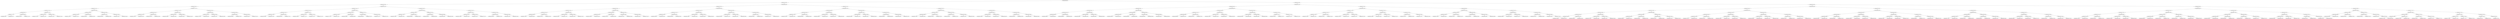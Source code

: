 digraph G{
2107966019 [label="Node{data=[3883, 3883]}"]
2107966019 -> 806136970
806136970 [label="Node{data=[2436, 2436]}"]
806136970 -> 1409829857
1409829857 [label="Node{data=[1902, 1902]}"]
1409829857 -> 552543667
552543667 [label="Node{data=[1587, 1587]}"]
552543667 -> 1963826423
1963826423 [label="Node{data=[1421, 1421]}"]
1963826423 -> 548410912
548410912 [label="Node{data=[1413, 1413]}"]
548410912 -> 913376916
913376916 [label="Node{data=[962, 962]}"]
913376916 -> 1869246292
1869246292 [label="Node{data=[777, 777]}"]
1869246292 -> 1981394026
1981394026 [label="Node{data=[591, 591]}"]
1869246292 -> 1454941599
1454941599 [label="Node{data=[947, 947]}"]
913376916 -> 1757629562
1757629562 [label="Node{data=[1385, 1385]}"]
1757629562 -> 1424989945
1424989945 [label="Node{data=[1264, 1264]}"]
1757629562 -> 1873679090
1873679090 [label="Node{data=[1412, 1412]}"]
548410912 -> 2091505349
2091505349 [label="Node{data=[1417, 1417]}"]
2091505349 -> 243004854
243004854 [label="Node{data=[1415, 1415]}"]
243004854 -> 642493142
642493142 [label="Node{data=[1414, 1414]}"]
243004854 -> 963446127
963446127 [label="Node{data=[1416, 1416]}"]
2091505349 -> 197194617
197194617 [label="Node{data=[1419, 1419]}"]
197194617 -> 1514627570
1514627570 [label="Node{data=[1418, 1418]}"]
197194617 -> 564227446
564227446 [label="Node{data=[1420, 1420]}"]
1963826423 -> 1882604112
1882604112 [label="Node{data=[1535, 1535]}"]
1882604112 -> 2086743060
2086743060 [label="Node{data=[1502, 1502]}"]
2086743060 -> 491297435
491297435 [label="Node{data=[1423, 1423]}"]
491297435 -> 925404825
925404825 [label="Node{data=[1422, 1422]}"]
491297435 -> 1976467182
1976467182 [label="Node{data=[1437, 1437]}"]
2086743060 -> 12254671
12254671 [label="Node{data=[1533, 1533]}"]
12254671 -> 1501504257
1501504257 [label="Node{data=[1506, 1506]}"]
12254671 -> 718287601
718287601 [label="Node{data=[1534, 1534]}"]
1882604112 -> 753864779
753864779 [label="Node{data=[1539, 1539]}"]
753864779 -> 2070729884
2070729884 [label="Node{data=[1537, 1537]}"]
2070729884 -> 1537972187
1537972187 [label="Node{data=[1536, 1536]}"]
2070729884 -> 1892119013
1892119013 [label="Node{data=[1538, 1538]}"]
753864779 -> 612256510
612256510 [label="Node{data=[1541, 1541]}"]
612256510 -> 967553753
967553753 [label="Node{data=[1540, 1540]}"]
612256510 -> 1043984248
1043984248 [label="Node{data=[1580, 1580]}"]
552543667 -> 1975183619
1975183619 [label="Node{data=[1714, 1714]}"]
1975183619 -> 591754480
591754480 [label="Node{data=[1627, 1627]}"]
591754480 -> 1193027387
1193027387 [label="Node{data=[1623, 1623]}"]
1193027387 -> 909070991
909070991 [label="Node{data=[1621, 1621]}"]
909070991 -> 343885752
343885752 [label="Node{data=[1612, 1612]}"]
909070991 -> 471159603
471159603 [label="Node{data=[1622, 1622]}"]
1193027387 -> 974559861
974559861 [label="Node{data=[1625, 1625]}"]
974559861 -> 1986075794
1986075794 [label="Node{data=[1624, 1624]}"]
974559861 -> 416143201
416143201 [label="Node{data=[1626, 1626]}"]
591754480 -> 779584384
779584384 [label="Node{data=[1631, 1631]}"]
779584384 -> 549216521
549216521 [label="Node{data=[1629, 1629]}"]
549216521 -> 1581743104
1581743104 [label="Node{data=[1628, 1628]}"]
549216521 -> 684183158
684183158 [label="Node{data=[1630, 1630]}"]
779584384 -> 985539437
985539437 [label="Node{data=[1633, 1633]}"]
985539437 -> 2034874650
2034874650 [label="Node{data=[1632, 1632]}"]
985539437 -> 470510927
470510927 [label="Node{data=[1634, 1634]}"]
1975183619 -> 178894022
178894022 [label="Node{data=[1894, 1894]}"]
178894022 -> 1103580085
1103580085 [label="Node{data=[1890, 1890]}"]
1103580085 -> 1970449406
1970449406 [label="Node{data=[1736, 1736]}"]
1970449406 -> 852807946
852807946 [label="Node{data=[1728, 1728]}"]
1970449406 -> 1964788754
1964788754 [label="Node{data=[1889, 1889]}"]
1103580085 -> 251476967
251476967 [label="Node{data=[1892, 1892]}"]
251476967 -> 1848659101
1848659101 [label="Node{data=[1891, 1891]}"]
251476967 -> 2054720720
2054720720 [label="Node{data=[1893, 1893]}"]
178894022 -> 1838363473
1838363473 [label="Node{data=[1898, 1898]}"]
1838363473 -> 173416199
173416199 [label="Node{data=[1896, 1896]}"]
173416199 -> 1718550132
1718550132 [label="Node{data=[1895, 1895]}"]
173416199 -> 1481568357
1481568357 [label="Node{data=[1897, 1897]}"]
1838363473 -> 749951366
749951366 [label="Node{data=[1900, 1900]}"]
749951366 -> 371709232
371709232 [label="Node{data=[1899, 1899]}"]
749951366 -> 120263902
120263902 [label="Node{data=[1901, 1901]}"]
1409829857 -> 675877254
675877254 [label="Node{data=[2375, 2375]}"]
675877254 -> 511705696
511705696 [label="Node{data=[2116, 2116]}"]
511705696 -> 908511957
908511957 [label="Node{data=[2108, 2108]}"]
908511957 -> 1769256235
1769256235 [label="Node{data=[2070, 2070]}"]
1769256235 -> 164715682
164715682 [label="Node{data=[1912, 1912]}"]
164715682 -> 400346362
400346362 [label="Node{data=[1903, 1903]}"]
164715682 -> 388811958
388811958 [label="Node{data=[1978, 1978]}"]
1769256235 -> 1530789525
1530789525 [label="Node{data=[2106, 2106]}"]
1530789525 -> 1485479196
1485479196 [label="Node{data=[2092, 2092]}"]
1530789525 -> 692072939
692072939 [label="Node{data=[2107, 2107]}"]
908511957 -> 1484259593
1484259593 [label="Node{data=[2112, 2112]}"]
1484259593 -> 1820693957
1820693957 [label="Node{data=[2110, 2110]}"]
1820693957 -> 1626048308
1626048308 [label="Node{data=[2109, 2109]}"]
1820693957 -> 1208757675
1208757675 [label="Node{data=[2111, 2111]}"]
1484259593 -> 1357127146
1357127146 [label="Node{data=[2114, 2114]}"]
1357127146 -> 277844366
277844366 [label="Node{data=[2113, 2113]}"]
1357127146 -> 744584844
744584844 [label="Node{data=[2115, 2115]}"]
511705696 -> 86603742
86603742 [label="Node{data=[2367, 2367]}"]
86603742 -> 1976705500
1976705500 [label="Node{data=[2120, 2120]}"]
1976705500 -> 423480585
423480585 [label="Node{data=[2118, 2118]}"]
423480585 -> 1045372340
1045372340 [label="Node{data=[2117, 2117]}"]
423480585 -> 1880492580
1880492580 [label="Node{data=[2119, 2119]}"]
1976705500 -> 338561339
338561339 [label="Node{data=[2365, 2365]}"]
338561339 -> 1661786930
1661786930 [label="Node{data=[2364, 2364]}"]
338561339 -> 636012634
636012634 [label="Node{data=[2366, 2366]}"]
86603742 -> 1710203369
1710203369 [label="Node{data=[2371, 2371]}"]
1710203369 -> 32250814
32250814 [label="Node{data=[2369, 2369]}"]
32250814 -> 71075322
71075322 [label="Node{data=[2368, 2368]}"]
32250814 -> 1744123711
1744123711 [label="Node{data=[2370, 2370]}"]
1710203369 -> 2131571393
2131571393 [label="Node{data=[2373, 2373]}"]
2131571393 -> 509470581
509470581 [label="Node{data=[2372, 2372]}"]
2131571393 -> 2125373969
2125373969 [label="Node{data=[2374, 2374]}"]
675877254 -> 808205876
808205876 [label="Node{data=[2419, 2419]}"]
808205876 -> 648124874
648124874 [label="Node{data=[2383, 2383]}"]
648124874 -> 1463202852
1463202852 [label="Node{data=[2379, 2379]}"]
1463202852 -> 1543715577
1543715577 [label="Node{data=[2377, 2377]}"]
1543715577 -> 227504851
227504851 [label="Node{data=[2376, 2376]}"]
1543715577 -> 667604321
667604321 [label="Node{data=[2378, 2378]}"]
1463202852 -> 1161810472
1161810472 [label="Node{data=[2381, 2381]}"]
1161810472 -> 11467908
11467908 [label="Node{data=[2380, 2380]}"]
1161810472 -> 1992363944
1992363944 [label="Node{data=[2382, 2382]}"]
648124874 -> 131186124
131186124 [label="Node{data=[2387, 2387]}"]
131186124 -> 1019511180
1019511180 [label="Node{data=[2385, 2385]}"]
1019511180 -> 1274609740
1274609740 [label="Node{data=[2384, 2384]}"]
1019511180 -> 893119188
893119188 [label="Node{data=[2386, 2386]}"]
131186124 -> 1066278498
1066278498 [label="Node{data=[2389, 2389]}"]
1066278498 -> 668872958
668872958 [label="Node{data=[2388, 2388]}"]
1066278498 -> 606519081
606519081 [label="Node{data=[2390, 2390]}"]
808205876 -> 1310821427
1310821427 [label="Node{data=[2428, 2428]}"]
1310821427 -> 18081435
18081435 [label="Node{data=[2424, 2424]}"]
18081435 -> 1461481351
1461481351 [label="Node{data=[2421, 2421]}"]
1461481351 -> 1179803066
1179803066 [label="Node{data=[2420, 2420]}"]
1461481351 -> 80740695
80740695 [label="Node{data=[2423, 2423]}"]
18081435 -> 451479656
451479656 [label="Node{data=[2426, 2426]}"]
451479656 -> 784149733
784149733 [label="Node{data=[2425, 2425]}"]
451479656 -> 2060847877
2060847877 [label="Node{data=[2427, 2427]}"]
1310821427 -> 2114480049
2114480049 [label="Node{data=[2432, 2432]}"]
2114480049 -> 745572944
745572944 [label="Node{data=[2430, 2430]}"]
745572944 -> 1810710847
1810710847 [label="Node{data=[2429, 2429]}"]
745572944 -> 564785508
564785508 [label="Node{data=[2431, 2431]}"]
2114480049 -> 480325391
480325391 [label="Node{data=[2434, 2434]}"]
480325391 -> 883623105
883623105 [label="Node{data=[2433, 2433]}"]
480325391 -> 902717394
902717394 [label="Node{data=[2435, 2435]}"]
806136970 -> 1535294174
1535294174 [label="Node{data=[3334, 3334]}"]
1535294174 -> 1313746934
1313746934 [label="Node{data=[2497, 2497]}"]
1313746934 -> 581941234
581941234 [label="Node{data=[2452, 2452]}"]
581941234 -> 1700289722
1700289722 [label="Node{data=[2444, 2444]}"]
1700289722 -> 734154373
734154373 [label="Node{data=[2440, 2440]}"]
734154373 -> 340587924
340587924 [label="Node{data=[2438, 2438]}"]
340587924 -> 1266925768
1266925768 [label="Node{data=[2437, 2437]}"]
340587924 -> 1822025870
1822025870 [label="Node{data=[2439, 2439]}"]
734154373 -> 1435907582
1435907582 [label="Node{data=[2442, 2442]}"]
1435907582 -> 637901453
637901453 [label="Node{data=[2441, 2441]}"]
1435907582 -> 1934985989
1934985989 [label="Node{data=[2443, 2443]}"]
1700289722 -> 1345044601
1345044601 [label="Node{data=[2448, 2448]}"]
1345044601 -> 880158279
880158279 [label="Node{data=[2446, 2446]}"]
880158279 -> 1043141558
1043141558 [label="Node{data=[2445, 2445]}"]
880158279 -> 1644149461
1644149461 [label="Node{data=[2447, 2447]}"]
1345044601 -> 1868138139
1868138139 [label="Node{data=[2450, 2450]}"]
1868138139 -> 1780011305
1780011305 [label="Node{data=[2449, 2449]}"]
1868138139 -> 1023332223
1023332223 [label="Node{data=[2451, 2451]}"]
581941234 -> 550236967
550236967 [label="Node{data=[2460, 2460]}"]
550236967 -> 50709755
50709755 [label="Node{data=[2456, 2456]}"]
50709755 -> 792255531
792255531 [label="Node{data=[2454, 2454]}"]
792255531 -> 1702325124
1702325124 [label="Node{data=[2453, 2453]}"]
792255531 -> 442166982
442166982 [label="Node{data=[2455, 2455]}"]
50709755 -> 936756074
936756074 [label="Node{data=[2458, 2458]}"]
936756074 -> 1592105023
1592105023 [label="Node{data=[2457, 2457]}"]
936756074 -> 9495340
9495340 [label="Node{data=[2459, 2459]}"]
550236967 -> 1307640102
1307640102 [label="Node{data=[2464, 2464]}"]
1307640102 -> 1420182881
1420182881 [label="Node{data=[2462, 2462]}"]
1420182881 -> 644877226
644877226 [label="Node{data=[2461, 2461]}"]
1420182881 -> 570299851
570299851 [label="Node{data=[2463, 2463]}"]
1307640102 -> 1682163939
1682163939 [label="Node{data=[2466, 2466]}"]
1682163939 -> 44569671
44569671 [label="Node{data=[2465, 2465]}"]
1682163939 -> 614691555
614691555 [label="Node{data=[2467, 2467]}"]
1313746934 -> 1973582833
1973582833 [label="Node{data=[2559, 2559]}"]
1973582833 -> 257732982
257732982 [label="Node{data=[2551, 2551]}"]
257732982 -> 1301583606
1301583606 [label="Node{data=[2547, 2547]}"]
1301583606 -> 1914687949
1914687949 [label="Node{data=[2516, 2516]}"]
1914687949 -> 344215948
344215948 [label="Node{data=[2503, 2503]}"]
1914687949 -> 2126091627
2126091627 [label="Node{data=[2528, 2528]}"]
1301583606 -> 401842028
401842028 [label="Node{data=[2549, 2549]}"]
401842028 -> 468628966
468628966 [label="Node{data=[2548, 2548]}"]
401842028 -> 760258342
760258342 [label="Node{data=[2550, 2550]}"]
257732982 -> 535840042
535840042 [label="Node{data=[2555, 2555]}"]
535840042 -> 343122247
343122247 [label="Node{data=[2553, 2553]}"]
343122247 -> 2061264810
2061264810 [label="Node{data=[2552, 2552]}"]
343122247 -> 1406959224
1406959224 [label="Node{data=[2554, 2554]}"]
535840042 -> 1310242876
1310242876 [label="Node{data=[2557, 2557]}"]
1310242876 -> 1206407457
1206407457 [label="Node{data=[2556, 2556]}"]
1310242876 -> 1578147649
1578147649 [label="Node{data=[2558, 2558]}"]
1973582833 -> 1854870853
1854870853 [label="Node{data=[2996, 2996]}"]
1854870853 -> 1709021680
1709021680 [label="Node{data=[2912, 2912]}"]
1709021680 -> 1614396723
1614396723 [label="Node{data=[2561, 2561]}"]
1614396723 -> 982109410
982109410 [label="Node{data=[2560, 2560]}"]
1614396723 -> 750441419
750441419 [label="Node{data=[2574, 2574]}"]
1709021680 -> 631365045
631365045 [label="Node{data=[2940, 2940]}"]
631365045 -> 148646935
148646935 [label="Node{data=[2925, 2925]}"]
631365045 -> 2084966194
2084966194 [label="Node{data=[2960, 2960]}"]
1854870853 -> 110673914
110673914 [label="Node{data=[3048, 3048]}"]
110673914 -> 771720937
771720937 [label="Node{data=[3027, 3027]}"]
771720937 -> 1143647189
1143647189 [label="Node{data=[3001, 3001]}"]
771720937 -> 148440061
148440061 [label="Node{data=[3032, 3032]}"]
110673914 -> 1266489971
1266489971 [label="Node{data=[3296, 3296]}"]
1266489971 -> 442766651
442766651 [label="Node{data=[3267, 3267]}"]
1266489971 -> 184644001
184644001 [label="Node{data=[3326, 3326]}"]
1535294174 -> 1267158487
1267158487 [label="Node{data=[3571, 3571]}"]
1267158487 -> 1753905238
1753905238 [label="Node{data=[3467, 3467]}"]
1753905238 -> 1392342449
1392342449 [label="Node{data=[3459, 3459]}"]
1392342449 -> 1391565366
1391565366 [label="Node{data=[3455, 3455]}"]
1391565366 -> 602508362
602508362 [label="Node{data=[3411, 3411]}"]
602508362 -> 412752041
412752041 [label="Node{data=[3410, 3410]}"]
602508362 -> 569616118
569616118 [label="Node{data=[3422, 3422]}"]
1391565366 -> 2131605716
2131605716 [label="Node{data=[3457, 3457]}"]
2131605716 -> 275374243
275374243 [label="Node{data=[3456, 3456]}"]
2131605716 -> 1484717399
1484717399 [label="Node{data=[3458, 3458]}"]
1392342449 -> 1686516920
1686516920 [label="Node{data=[3463, 3463]}"]
1686516920 -> 1986001892
1986001892 [label="Node{data=[3461, 3461]}"]
1986001892 -> 703361396
703361396 [label="Node{data=[3460, 3460]}"]
1986001892 -> 106407259
106407259 [label="Node{data=[3462, 3462]}"]
1686516920 -> 1403089629
1403089629 [label="Node{data=[3465, 3465]}"]
1403089629 -> 1512584086
1512584086 [label="Node{data=[3464, 3464]}"]
1403089629 -> 268803702
268803702 [label="Node{data=[3466, 3466]}"]
1753905238 -> 734235728
734235728 [label="Node{data=[3563, 3563]}"]
734235728 -> 1932272751
1932272751 [label="Node{data=[3517, 3517]}"]
1932272751 -> 1745030431
1745030431 [label="Node{data=[3469, 3469]}"]
1745030431 -> 1414125639
1414125639 [label="Node{data=[3468, 3468]}"]
1745030431 -> 1675587474
1675587474 [label="Node{data=[3470, 3470]}"]
1932272751 -> 1900159194
1900159194 [label="Node{data=[3561, 3561]}"]
1900159194 -> 22655000
22655000 [label="Node{data=[3552, 3552]}"]
1900159194 -> 457759636
457759636 [label="Node{data=[3562, 3562]}"]
734235728 -> 66294928
66294928 [label="Node{data=[3567, 3567]}"]
66294928 -> 1675047108
1675047108 [label="Node{data=[3565, 3565]}"]
1675047108 -> 801277398
801277398 [label="Node{data=[3564, 3564]}"]
1675047108 -> 1921740737
1921740737 [label="Node{data=[3566, 3566]}"]
66294928 -> 1841508884
1841508884 [label="Node{data=[3569, 3569]}"]
1841508884 -> 935882360
935882360 [label="Node{data=[3568, 3568]}"]
1841508884 -> 203399522
203399522 [label="Node{data=[3570, 3570]}"]
1267158487 -> 625156679
625156679 [label="Node{data=[3797, 3797]}"]
625156679 -> 1373955945
1373955945 [label="Node{data=[3789, 3789]}"]
1373955945 -> 632023171
632023171 [label="Node{data=[3704, 3704]}"]
632023171 -> 1422805477
1422805477 [label="Node{data=[3633, 3633]}"]
1422805477 -> 1755514913
1755514913 [label="Node{data=[3572, 3572]}"]
1422805477 -> 512390643
512390643 [label="Node{data=[3687, 3687]}"]
632023171 -> 1679784273
1679784273 [label="Node{data=[3736, 3736]}"]
1679784273 -> 1119389014
1119389014 [label="Node{data=[3723, 3723]}"]
1679784273 -> 841645856
841645856 [label="Node{data=[3753, 3753]}"]
1373955945 -> 2143461755
2143461755 [label="Node{data=[3793, 3793]}"]
2143461755 -> 1611172387
1611172387 [label="Node{data=[3791, 3791]}"]
1611172387 -> 1721508161
1721508161 [label="Node{data=[3790, 3790]}"]
1611172387 -> 128877005
128877005 [label="Node{data=[3792, 3792]}"]
2143461755 -> 1829577018
1829577018 [label="Node{data=[3795, 3795]}"]
1829577018 -> 1232140074
1232140074 [label="Node{data=[3794, 3794]}"]
1829577018 -> 1315000684
1315000684 [label="Node{data=[3796, 3796]}"]
625156679 -> 1026691460
1026691460 [label="Node{data=[3805, 3805]}"]
1026691460 -> 968029161
968029161 [label="Node{data=[3801, 3801]}"]
968029161 -> 2000001618
2000001618 [label="Node{data=[3799, 3799]}"]
2000001618 -> 865816553
865816553 [label="Node{data=[3798, 3798]}"]
2000001618 -> 503891503
503891503 [label="Node{data=[3800, 3800]}"]
968029161 -> 814437308
814437308 [label="Node{data=[3803, 3803]}"]
814437308 -> 1807198453
1807198453 [label="Node{data=[3802, 3802]}"]
814437308 -> 45762157
45762157 [label="Node{data=[3804, 3804]}"]
1026691460 -> 1524355499
1524355499 [label="Node{data=[3879, 3879]}"]
1524355499 -> 807890943
807890943 [label="Node{data=[3877, 3877]}"]
807890943 -> 1711380750
1711380750 [label="Node{data=[3876, 3876]}"]
807890943 -> 920134285
920134285 [label="Node{data=[3878, 3878]}"]
1524355499 -> 847965044
847965044 [label="Node{data=[3881, 3881]}"]
847965044 -> 970535501
970535501 [label="Node{data=[3880, 3880]}"]
847965044 -> 1408894353
1408894353 [label="Node{data=[3882, 3882]}"]
2107966019 -> 608274729
608274729 [label="Node{data=[4448, 4448]}"]
608274729 -> 1098192798
1098192798 [label="Node{data=[4119, 4119]}"]
1098192798 -> 827203239
827203239 [label="Node{data=[3967, 3967]}"]
827203239 -> 840651666
840651666 [label="Node{data=[3951, 3951]}"]
840651666 -> 440114233
440114233 [label="Node{data=[3891, 3891]}"]
440114233 -> 1939583239
1939583239 [label="Node{data=[3887, 3887]}"]
1939583239 -> 853615349
853615349 [label="Node{data=[3885, 3885]}"]
853615349 -> 1519284472
1519284472 [label="Node{data=[3884, 3884]}"]
853615349 -> 479393220
479393220 [label="Node{data=[3886, 3886]}"]
1939583239 -> 841972952
841972952 [label="Node{data=[3889, 3889]}"]
841972952 -> 157419234
157419234 [label="Node{data=[3888, 3888]}"]
841972952 -> 541240966
541240966 [label="Node{data=[3890, 3890]}"]
440114233 -> 729109407
729109407 [label="Node{data=[3895, 3895]}"]
729109407 -> 1660236693
1660236693 [label="Node{data=[3893, 3893]}"]
1660236693 -> 2067360831
2067360831 [label="Node{data=[3892, 3892]}"]
1660236693 -> 1320864576
1320864576 [label="Node{data=[3894, 3894]}"]
729109407 -> 1330811043
1330811043 [label="Node{data=[3897, 3897]}"]
1330811043 -> 74480455
74480455 [label="Node{data=[3896, 3896]}"]
1330811043 -> 882419554
882419554 [label="Node{data=[3950, 3950]}"]
840651666 -> 744524410
744524410 [label="Node{data=[3959, 3959]}"]
744524410 -> 2012008669
2012008669 [label="Node{data=[3955, 3955]}"]
2012008669 -> 1883322148
1883322148 [label="Node{data=[3953, 3953]}"]
1883322148 -> 18034169
18034169 [label="Node{data=[3952, 3952]}"]
1883322148 -> 688411899
688411899 [label="Node{data=[3954, 3954]}"]
2012008669 -> 947065663
947065663 [label="Node{data=[3957, 3957]}"]
947065663 -> 1106438914
1106438914 [label="Node{data=[3956, 3956]}"]
947065663 -> 1503029792
1503029792 [label="Node{data=[3958, 3958]}"]
744524410 -> 852644453
852644453 [label="Node{data=[3963, 3963]}"]
852644453 -> 303584747
303584747 [label="Node{data=[3961, 3961]}"]
303584747 -> 1155794513
1155794513 [label="Node{data=[3960, 3960]}"]
303584747 -> 776577927
776577927 [label="Node{data=[3962, 3962]}"]
852644453 -> 245931345
245931345 [label="Node{data=[3965, 3965]}"]
245931345 -> 1590638178
1590638178 [label="Node{data=[3964, 3964]}"]
245931345 -> 981296484
981296484 [label="Node{data=[3966, 3966]}"]
827203239 -> 1498131511
1498131511 [label="Node{data=[3983, 3983]}"]
1498131511 -> 331608154
331608154 [label="Node{data=[3975, 3975]}"]
331608154 -> 882423910
882423910 [label="Node{data=[3971, 3971]}"]
882423910 -> 1696579028
1696579028 [label="Node{data=[3969, 3969]}"]
1696579028 -> 1630637908
1630637908 [label="Node{data=[3968, 3968]}"]
1696579028 -> 1845289480
1845289480 [label="Node{data=[3970, 3970]}"]
882423910 -> 483798105
483798105 [label="Node{data=[3973, 3973]}"]
483798105 -> 79680266
79680266 [label="Node{data=[3972, 3972]}"]
483798105 -> 1763293158
1763293158 [label="Node{data=[3974, 3974]}"]
331608154 -> 1677714543
1677714543 [label="Node{data=[3979, 3979]}"]
1677714543 -> 1315350701
1315350701 [label="Node{data=[3977, 3977]}"]
1315350701 -> 884676072
884676072 [label="Node{data=[3976, 3976]}"]
1315350701 -> 272183838
272183838 [label="Node{data=[3978, 3978]}"]
1677714543 -> 217673962
217673962 [label="Node{data=[3981, 3981]}"]
217673962 -> 1998688792
1998688792 [label="Node{data=[3980, 3980]}"]
217673962 -> 467258689
467258689 [label="Node{data=[3982, 3982]}"]
1498131511 -> 1118414310
1118414310 [label="Node{data=[4050, 4050]}"]
1118414310 -> 84992889
84992889 [label="Node{data=[3987, 3987]}"]
84992889 -> 2119827601
2119827601 [label="Node{data=[3985, 3985]}"]
2119827601 -> 725379550
725379550 [label="Node{data=[3984, 3984]}"]
2119827601 -> 607485898
607485898 [label="Node{data=[3986, 3986]}"]
84992889 -> 649874206
649874206 [label="Node{data=[3989, 3989]}"]
649874206 -> 147626448
147626448 [label="Node{data=[3988, 3988]}"]
649874206 -> 1081504654
1081504654 [label="Node{data=[3990, 3990]}"]
1118414310 -> 1337102181
1337102181 [label="Node{data=[4115, 4115]}"]
1337102181 -> 194169142
194169142 [label="Node{data=[4111, 4111]}"]
194169142 -> 1744622477
1744622477 [label="Node{data=[4076, 4076]}"]
194169142 -> 342177535
342177535 [label="Node{data=[4112, 4112]}"]
1337102181 -> 1341610673
1341610673 [label="Node{data=[4117, 4117]}"]
1341610673 -> 1387393280
1387393280 [label="Node{data=[4116, 4116]}"]
1341610673 -> 1397764192
1397764192 [label="Node{data=[4118, 4118]}"]
1098192798 -> 1858020923
1858020923 [label="Node{data=[4272, 4272]}"]
1858020923 -> 459856783
459856783 [label="Node{data=[4135, 4135]}"]
459856783 -> 1175191571
1175191571 [label="Node{data=[4127, 4127]}"]
1175191571 -> 336460674
336460674 [label="Node{data=[4123, 4123]}"]
336460674 -> 51677638
51677638 [label="Node{data=[4121, 4121]}"]
51677638 -> 1585286792
1585286792 [label="Node{data=[4120, 4120]}"]
51677638 -> 2027360716
2027360716 [label="Node{data=[4122, 4122]}"]
336460674 -> 58537151
58537151 [label="Node{data=[4125, 4125]}"]
58537151 -> 604030895
604030895 [label="Node{data=[4124, 4124]}"]
58537151 -> 381359209
381359209 [label="Node{data=[4126, 4126]}"]
1175191571 -> 1453473283
1453473283 [label="Node{data=[4131, 4131]}"]
1453473283 -> 1007689892
1007689892 [label="Node{data=[4129, 4129]}"]
1007689892 -> 512730422
512730422 [label="Node{data=[4128, 4128]}"]
1007689892 -> 1348072146
1348072146 [label="Node{data=[4130, 4130]}"]
1453473283 -> 390892796
390892796 [label="Node{data=[4133, 4133]}"]
390892796 -> 719625137
719625137 [label="Node{data=[4132, 4132]}"]
390892796 -> 1235303886
1235303886 [label="Node{data=[4134, 4134]}"]
459856783 -> 1458673994
1458673994 [label="Node{data=[4143, 4143]}"]
1458673994 -> 631882756
631882756 [label="Node{data=[4139, 4139]}"]
631882756 -> 723450387
723450387 [label="Node{data=[4137, 4137]}"]
723450387 -> 1796341235
1796341235 [label="Node{data=[4136, 4136]}"]
723450387 -> 829424146
829424146 [label="Node{data=[4138, 4138]}"]
631882756 -> 1511156188
1511156188 [label="Node{data=[4141, 4141]}"]
1511156188 -> 100720367
100720367 [label="Node{data=[4140, 4140]}"]
1511156188 -> 1645888953
1645888953 [label="Node{data=[4142, 4142]}"]
1458673994 -> 1405856634
1405856634 [label="Node{data=[4157, 4157]}"]
1405856634 -> 450786390
450786390 [label="Node{data=[4145, 4145]}"]
450786390 -> 438904388
438904388 [label="Node{data=[4144, 4144]}"]
450786390 -> 707698485
707698485 [label="Node{data=[4146, 4146]}"]
1405856634 -> 615543153
615543153 [label="Node{data=[4237, 4237]}"]
615543153 -> 1294323061
1294323061 [label="Node{data=[4197, 4197]}"]
615543153 -> 510511507
510511507 [label="Node{data=[4245, 4245]}"]
1858020923 -> 1088698972
1088698972 [label="Node{data=[4389, 4389]}"]
1088698972 -> 1735975112
1735975112 [label="Node{data=[4381, 4381]}"]
1735975112 -> 81119031
81119031 [label="Node{data=[4326, 4326]}"]
81119031 -> 1946462063
1946462063 [label="Node{data=[4293, 4293]}"]
1946462063 -> 366167401
366167401 [label="Node{data=[4273, 4273]}"]
1946462063 -> 890079675
890079675 [label="Node{data=[4325, 4325]}"]
81119031 -> 533404754
533404754 [label="Node{data=[4328, 4328]}"]
533404754 -> 1319501595
1319501595 [label="Node{data=[4327, 4327]}"]
533404754 -> 1095893931
1095893931 [label="Node{data=[4370, 4370]}"]
1735975112 -> 407575147
407575147 [label="Node{data=[4385, 4385]}"]
407575147 -> 1596308668
1596308668 [label="Node{data=[4383, 4383]}"]
1596308668 -> 1041878372
1041878372 [label="Node{data=[4382, 4382]}"]
1596308668 -> 1871175255
1871175255 [label="Node{data=[4384, 4384]}"]
407575147 -> 794761614
794761614 [label="Node{data=[4387, 4387]}"]
794761614 -> 1575850117
1575850117 [label="Node{data=[4386, 4386]}"]
794761614 -> 762254513
762254513 [label="Node{data=[4388, 4388]}"]
1088698972 -> 2093679149
2093679149 [label="Node{data=[4440, 4440]}"]
2093679149 -> 722462547
722462547 [label="Node{data=[4393, 4393]}"]
722462547 -> 450306831
450306831 [label="Node{data=[4391, 4391]}"]
450306831 -> 1330148984
1330148984 [label="Node{data=[4390, 4390]}"]
450306831 -> 1798754262
1798754262 [label="Node{data=[4392, 4392]}"]
722462547 -> 1071093916
1071093916 [label="Node{data=[4438, 4438]}"]
1071093916 -> 482020146
482020146 [label="Node{data=[4437, 4437]}"]
1071093916 -> 273438059
273438059 [label="Node{data=[4439, 4439]}"]
2093679149 -> 1297707211
1297707211 [label="Node{data=[4444, 4444]}"]
1297707211 -> 1321796228
1321796228 [label="Node{data=[4442, 4442]}"]
1321796228 -> 175076084
175076084 [label="Node{data=[4441, 4441]}"]
1321796228 -> 2021300703
2021300703 [label="Node{data=[4443, 4443]}"]
1297707211 -> 2124640563
2124640563 [label="Node{data=[4446, 4446]}"]
2124640563 -> 2021167425
2021167425 [label="Node{data=[4445, 4445]}"]
2124640563 -> 166831208
166831208 [label="Node{data=[4447, 4447]}"]
608274729 -> 627663080
627663080 [label="Node{data=[5133, 5133]}"]
627663080 -> 1084667807
1084667807 [label="Node{data=[4936, 4936]}"]
1084667807 -> 2087244883
2087244883 [label="Node{data=[4516, 4516]}"]
2087244883 -> 2025778514
2025778514 [label="Node{data=[4464, 4464]}"]
2025778514 -> 373206157
373206157 [label="Node{data=[4456, 4456]}"]
373206157 -> 1666313114
1666313114 [label="Node{data=[4452, 4452]}"]
1666313114 -> 1503752687
1503752687 [label="Node{data=[4450, 4450]}"]
1503752687 -> 1459274740
1459274740 [label="Node{data=[4449, 4449]}"]
1503752687 -> 901994338
901994338 [label="Node{data=[4451, 4451]}"]
1666313114 -> 1503815547
1503815547 [label="Node{data=[4454, 4454]}"]
1503815547 -> 190729129
190729129 [label="Node{data=[4453, 4453]}"]
1503815547 -> 188472405
188472405 [label="Node{data=[4455, 4455]}"]
373206157 -> 611115543
611115543 [label="Node{data=[4460, 4460]}"]
611115543 -> 1858060382
1858060382 [label="Node{data=[4458, 4458]}"]
1858060382 -> 398839075
398839075 [label="Node{data=[4457, 4457]}"]
1858060382 -> 1120494330
1120494330 [label="Node{data=[4459, 4459]}"]
611115543 -> 32922862
32922862 [label="Node{data=[4462, 4462]}"]
32922862 -> 299614654
299614654 [label="Node{data=[4461, 4461]}"]
32922862 -> 676248179
676248179 [label="Node{data=[4463, 4463]}"]
2025778514 -> 555340594
555340594 [label="Node{data=[4486, 4486]}"]
555340594 -> 305920723
305920723 [label="Node{data=[4468, 4468]}"]
305920723 -> 1562513179
1562513179 [label="Node{data=[4466, 4466]}"]
1562513179 -> 14859246
14859246 [label="Node{data=[4465, 4465]}"]
1562513179 -> 1863153795
1863153795 [label="Node{data=[4467, 4467]}"]
305920723 -> 581827283
581827283 [label="Node{data=[4484, 4484]}"]
581827283 -> 1874490186
1874490186 [label="Node{data=[4469, 4469]}"]
581827283 -> 2056423576
2056423576 [label="Node{data=[4485, 4485]}"]
555340594 -> 2120166953
2120166953 [label="Node{data=[4490, 4490]}"]
2120166953 -> 862533715
862533715 [label="Node{data=[4488, 4488]}"]
862533715 -> 267730263
267730263 [label="Node{data=[4487, 4487]}"]
862533715 -> 1640870521
1640870521 [label="Node{data=[4489, 4489]}"]
2120166953 -> 1717892623
1717892623 [label="Node{data=[4514, 4514]}"]
1717892623 -> 481681712
481681712 [label="Node{data=[4491, 4491]}"]
1717892623 -> 982280308
982280308 [label="Node{data=[4515, 4515]}"]
2087244883 -> 920541990
920541990 [label="Node{data=[4532, 4532]}"]
920541990 -> 2009798524
2009798524 [label="Node{data=[4524, 4524]}"]
2009798524 -> 1145357524
1145357524 [label="Node{data=[4520, 4520]}"]
1145357524 -> 491965408
491965408 [label="Node{data=[4518, 4518]}"]
491965408 -> 1494332423
1494332423 [label="Node{data=[4517, 4517]}"]
491965408 -> 1984833710
1984833710 [label="Node{data=[4519, 4519]}"]
1145357524 -> 340668631
340668631 [label="Node{data=[4522, 4522]}"]
340668631 -> 524870773
524870773 [label="Node{data=[4521, 4521]}"]
340668631 -> 1269680663
1269680663 [label="Node{data=[4523, 4523]}"]
2009798524 -> 1277264020
1277264020 [label="Node{data=[4528, 4528]}"]
1277264020 -> 688703823
688703823 [label="Node{data=[4526, 4526]}"]
688703823 -> 1908407127
1908407127 [label="Node{data=[4525, 4525]}"]
688703823 -> 1424456197
1424456197 [label="Node{data=[4527, 4527]}"]
1277264020 -> 344089901
344089901 [label="Node{data=[4530, 4530]}"]
344089901 -> 1527480387
1527480387 [label="Node{data=[4529, 4529]}"]
344089901 -> 1440787766
1440787766 [label="Node{data=[4531, 4531]}"]
920541990 -> 976802525
976802525 [label="Node{data=[4540, 4540]}"]
976802525 -> 1024750522
1024750522 [label="Node{data=[4536, 4536]}"]
1024750522 -> 974845379
974845379 [label="Node{data=[4534, 4534]}"]
974845379 -> 1782806187
1782806187 [label="Node{data=[4533, 4533]}"]
974845379 -> 370274052
370274052 [label="Node{data=[4535, 4535]}"]
1024750522 -> 143054815
143054815 [label="Node{data=[4538, 4538]}"]
143054815 -> 1700765665
1700765665 [label="Node{data=[4537, 4537]}"]
143054815 -> 349723599
349723599 [label="Node{data=[4539, 4539]}"]
976802525 -> 229175199
229175199 [label="Node{data=[4805, 4805]}"]
229175199 -> 858712538
858712538 [label="Node{data=[4542, 4542]}"]
858712538 -> 714594505
714594505 [label="Node{data=[4541, 4541]}"]
858712538 -> 2093480055
2093480055 [label="Node{data=[4570, 4570]}"]
229175199 -> 920204391
920204391 [label="Node{data=[4925, 4925]}"]
920204391 -> 1929214815
1929214815 [label="Node{data=[4924, 4924]}"]
920204391 -> 1714988121
1714988121 [label="Node{data=[4926, 4926]}"]
1084667807 -> 629140649
629140649 [label="Node{data=[5076, 5076]}"]
629140649 -> 1517985389
1517985389 [label="Node{data=[5030, 5030]}"]
1517985389 -> 1128542718
1128542718 [label="Node{data=[4992, 4992]}"]
1128542718 -> 1627213731
1627213731 [label="Node{data=[4988, 4988]}"]
1627213731 -> 977137073
977137073 [label="Node{data=[4986, 4986]}"]
977137073 -> 876254573
876254573 [label="Node{data=[4956, 4956]}"]
977137073 -> 1452509653
1452509653 [label="Node{data=[4987, 4987]}"]
1627213731 -> 1545159923
1545159923 [label="Node{data=[4990, 4990]}"]
1545159923 -> 161245860
161245860 [label="Node{data=[4989, 4989]}"]
1545159923 -> 1768752903
1768752903 [label="Node{data=[4991, 4991]}"]
1128542718 -> 603649758
603649758 [label="Node{data=[4996, 4996]}"]
603649758 -> 902959246
902959246 [label="Node{data=[4994, 4994]}"]
902959246 -> 1609668058
1609668058 [label="Node{data=[4993, 4993]}"]
902959246 -> 1587930140
1587930140 [label="Node{data=[4995, 4995]}"]
603649758 -> 706589968
706589968 [label="Node{data=[4998, 4998]}"]
706589968 -> 267290301
267290301 [label="Node{data=[4997, 4997]}"]
706589968 -> 1558351327
1558351327 [label="Node{data=[4999, 4999]}"]
1517985389 -> 764811099
764811099 [label="Node{data=[5038, 5038]}"]
764811099 -> 1793364684
1793364684 [label="Node{data=[5034, 5034]}"]
1793364684 -> 298072643
298072643 [label="Node{data=[5032, 5032]}"]
298072643 -> 1501610449
1501610449 [label="Node{data=[5031, 5031]}"]
298072643 -> 1144076661
1144076661 [label="Node{data=[5033, 5033]}"]
1793364684 -> 177058253
177058253 [label="Node{data=[5036, 5036]}"]
177058253 -> 984323325
984323325 [label="Node{data=[5035, 5035]}"]
177058253 -> 1710900272
1710900272 [label="Node{data=[5037, 5037]}"]
764811099 -> 684532587
684532587 [label="Node{data=[5072, 5072]}"]
684532587 -> 1328147558
1328147558 [label="Node{data=[5070, 5070]}"]
1328147558 -> 700683522
700683522 [label="Node{data=[5039, 5039]}"]
1328147558 -> 514826190
514826190 [label="Node{data=[5071, 5071]}"]
684532587 -> 1605906699
1605906699 [label="Node{data=[5074, 5074]}"]
1605906699 -> 1609743430
1609743430 [label="Node{data=[5073, 5073]}"]
1605906699 -> 1781287231
1781287231 [label="Node{data=[5075, 5075]}"]
629140649 -> 136313435
136313435 [label="Node{data=[5094, 5094]}"]
136313435 -> 372351546
372351546 [label="Node{data=[5084, 5084]}"]
372351546 -> 1550531638
1550531638 [label="Node{data=[5080, 5080]}"]
1550531638 -> 1409737525
1409737525 [label="Node{data=[5078, 5078]}"]
1409737525 -> 591136460
591136460 [label="Node{data=[5077, 5077]}"]
1409737525 -> 948388067
948388067 [label="Node{data=[5079, 5079]}"]
1550531638 -> 1023951177
1023951177 [label="Node{data=[5082, 5082]}"]
1023951177 -> 1584665238
1584665238 [label="Node{data=[5081, 5081]}"]
1023951177 -> 490567154
490567154 [label="Node{data=[5083, 5083]}"]
372351546 -> 532655854
532655854 [label="Node{data=[5090, 5090]}"]
532655854 -> 1623369305
1623369305 [label="Node{data=[5086, 5086]}"]
1623369305 -> 517793909
517793909 [label="Node{data=[5085, 5085]}"]
1623369305 -> 1756925113
1756925113 [label="Node{data=[5089, 5089]}"]
532655854 -> 177379230
177379230 [label="Node{data=[5092, 5092]}"]
177379230 -> 2132220155
2132220155 [label="Node{data=[5091, 5091]}"]
177379230 -> 116512812
116512812 [label="Node{data=[5093, 5093]}"]
136313435 -> 713052431
713052431 [label="Node{data=[5102, 5102]}"]
713052431 -> 883957158
883957158 [label="Node{data=[5098, 5098]}"]
883957158 -> 1931938571
1931938571 [label="Node{data=[5096, 5096]}"]
1931938571 -> 2065665531
2065665531 [label="Node{data=[5095, 5095]}"]
1931938571 -> 1396679614
1396679614 [label="Node{data=[5097, 5097]}"]
883957158 -> 1742133586
1742133586 [label="Node{data=[5100, 5100]}"]
1742133586 -> 753068528
753068528 [label="Node{data=[5099, 5099]}"]
1742133586 -> 722852290
722852290 [label="Node{data=[5101, 5101]}"]
713052431 -> 93957453
93957453 [label="Node{data=[5129, 5129]}"]
93957453 -> 1423239397
1423239397 [label="Node{data=[5104, 5104]}"]
1423239397 -> 1874999014
1874999014 [label="Node{data=[5103, 5103]}"]
1423239397 -> 1788619029
1788619029 [label="Node{data=[5105, 5105]}"]
93957453 -> 572981966
572981966 [label="Node{data=[5131, 5131]}"]
572981966 -> 1372013999
1372013999 [label="Node{data=[5130, 5130]}"]
572981966 -> 801909879
801909879 [label="Node{data=[5132, 5132]}"]
627663080 -> 605252634
605252634 [label="Node{data=[6681, 6681]}"]
605252634 -> 1052261156
1052261156 [label="Node{data=[5333, 5333]}"]
1052261156 -> 1438247777
1438247777 [label="Node{data=[5307, 5307]}"]
1438247777 -> 467192373
467192373 [label="Node{data=[5141, 5141]}"]
467192373 -> 613680872
613680872 [label="Node{data=[5137, 5137]}"]
613680872 -> 1527412805
1527412805 [label="Node{data=[5135, 5135]}"]
1527412805 -> 1106404006
1106404006 [label="Node{data=[5134, 5134]}"]
1527412805 -> 480678351
480678351 [label="Node{data=[5136, 5136]}"]
613680872 -> 411138037
411138037 [label="Node{data=[5139, 5139]}"]
411138037 -> 281148656
281148656 [label="Node{data=[5138, 5138]}"]
411138037 -> 1114917660
1114917660 [label="Node{data=[5140, 5140]}"]
467192373 -> 1786020468
1786020468 [label="Node{data=[5303, 5303]}"]
1786020468 -> 2044292624
2044292624 [label="Node{data=[5301, 5301]}"]
2044292624 -> 1725967271
1725967271 [label="Node{data=[5145, 5145]}"]
2044292624 -> 103592140
103592140 [label="Node{data=[5302, 5302]}"]
1786020468 -> 1216738655
1216738655 [label="Node{data=[5305, 5305]}"]
1216738655 -> 2048830385
2048830385 [label="Node{data=[5304, 5304]}"]
1216738655 -> 491002438
491002438 [label="Node{data=[5306, 5306]}"]
1438247777 -> 2123195378
2123195378 [label="Node{data=[5315, 5315]}"]
2123195378 -> 423972465
423972465 [label="Node{data=[5311, 5311]}"]
423972465 -> 369704395
369704395 [label="Node{data=[5309, 5309]}"]
369704395 -> 732074854
732074854 [label="Node{data=[5308, 5308]}"]
369704395 -> 1042671379
1042671379 [label="Node{data=[5310, 5310]}"]
423972465 -> 228589664
228589664 [label="Node{data=[5313, 5313]}"]
228589664 -> 1385726842
1385726842 [label="Node{data=[5312, 5312]}"]
228589664 -> 1830683628
1830683628 [label="Node{data=[5314, 5314]}"]
2123195378 -> 2089970723
2089970723 [label="Node{data=[5329, 5329]}"]
2089970723 -> 1899811025
1899811025 [label="Node{data=[5317, 5317]}"]
1899811025 -> 1739136735
1739136735 [label="Node{data=[5316, 5316]}"]
1899811025 -> 2050318501
2050318501 [label="Node{data=[5318, 5318]}"]
2089970723 -> 363456692
363456692 [label="Node{data=[5331, 5331]}"]
363456692 -> 33818760
33818760 [label="Node{data=[5330, 5330]}"]
363456692 -> 771011057
771011057 [label="Node{data=[5332, 5332]}"]
1052261156 -> 2081807522
2081807522 [label="Node{data=[5538, 5538]}"]
2081807522 -> 648247260
648247260 [label="Node{data=[5341, 5341]}"]
648247260 -> 79789000
79789000 [label="Node{data=[5337, 5337]}"]
79789000 -> 213006744
213006744 [label="Node{data=[5335, 5335]}"]
213006744 -> 1586496608
1586496608 [label="Node{data=[5334, 5334]}"]
213006744 -> 1672517113
1672517113 [label="Node{data=[5336, 5336]}"]
79789000 -> 1822469500
1822469500 [label="Node{data=[5339, 5339]}"]
1822469500 -> 1900230537
1900230537 [label="Node{data=[5338, 5338]}"]
1822469500 -> 799968965
799968965 [label="Node{data=[5340, 5340]}"]
648247260 -> 1222035860
1222035860 [label="Node{data=[5383, 5383]}"]
1222035860 -> 569657023
569657023 [label="Node{data=[5343, 5343]}"]
569657023 -> 1231278711
1231278711 [label="Node{data=[5342, 5342]}"]
569657023 -> 316716344
316716344 [label="Node{data=[5344, 5344]}"]
1222035860 -> 1820611737
1820611737 [label="Node{data=[5433, 5433]}"]
1820611737 -> 1866868232
1866868232 [label="Node{data=[5421, 5421]}"]
1820611737 -> 945926653
945926653 [label="Node{data=[5475, 5475]}"]
2081807522 -> 801086140
801086140 [label="Node{data=[6673, 6673]}"]
801086140 -> 1641096014
1641096014 [label="Node{data=[6275, 6275]}"]
1641096014 -> 1073299226
1073299226 [label="Node{data=[5670, 5670]}"]
1073299226 -> 178425665
178425665 [label="Node{data=[5650, 5650]}"]
1073299226 -> 1494978259
1494978259 [label="Node{data=[6244, 6244]}"]
1641096014 -> 825761261
825761261 [label="Node{data=[6671, 6671]}"]
825761261 -> 1204806975
1204806975 [label="Node{data=[6664, 6664]}"]
825761261 -> 1502196224
1502196224 [label="Node{data=[6672, 6672]}"]
801086140 -> 1549914868
1549914868 [label="Node{data=[6677, 6677]}"]
1549914868 -> 768048096
768048096 [label="Node{data=[6675, 6675]}"]
768048096 -> 353994106
353994106 [label="Node{data=[6674, 6674]}"]
768048096 -> 26487915
26487915 [label="Node{data=[6676, 6676]}"]
1549914868 -> 1395701983
1395701983 [label="Node{data=[6679, 6679]}"]
1395701983 -> 1161740578
1161740578 [label="Node{data=[6678, 6678]}"]
1395701983 -> 483770026
483770026 [label="Node{data=[6680, 6680]}"]
605252634 -> 1006779951
1006779951 [label="Node{data=[7596, 7596]}"]
1006779951 -> 1789038384
1789038384 [label="Node{data=[7588, 7588]}"]
1789038384 -> 1504076951
1504076951 [label="Node{data=[7540, 7540]}"]
1504076951 -> 1748476391
1748476391 [label="Node{data=[6683, 6683]}"]
1748476391 -> 1172900232
1172900232 [label="Node{data=[6682, 6682]}"]
1748476391 -> 994886922
994886922 [label="Node{data=[6708, 6708]}"]
1504076951 -> 1369738280
1369738280 [label="Node{data=[7546, 7546]}"]
1369738280 -> 80295778
80295778 [label="Node{data=[7545, 7545]}"]
1369738280 -> 165792570
165792570 [label="Node{data=[7587, 7587]}"]
1789038384 -> 1415068569
1415068569 [label="Node{data=[7592, 7592]}"]
1415068569 -> 560474358
560474358 [label="Node{data=[7590, 7590]}"]
560474358 -> 1826060702
1826060702 [label="Node{data=[7589, 7589]}"]
560474358 -> 1802028837
1802028837 [label="Node{data=[7591, 7591]}"]
1415068569 -> 2130292002
2130292002 [label="Node{data=[7594, 7594]}"]
2130292002 -> 515245459
515245459 [label="Node{data=[7593, 7593]}"]
2130292002 -> 1241154642
1241154642 [label="Node{data=[7595, 7595]}"]
1006779951 -> 1678123943
1678123943 [label="Node{data=[7722, 7722]}"]
1678123943 -> 1470431928
1470431928 [label="Node{data=[7604, 7604]}"]
1470431928 -> 2031161154
2031161154 [label="Node{data=[7600, 7600]}"]
2031161154 -> 1691667494
1691667494 [label="Node{data=[7598, 7598]}"]
1691667494 -> 832225280
832225280 [label="Node{data=[7597, 7597]}"]
1691667494 -> 1314239561
1314239561 [label="Node{data=[7599, 7599]}"]
2031161154 -> 1070582238
1070582238 [label="Node{data=[7602, 7602]}"]
1070582238 -> 2109249533
2109249533 [label="Node{data=[7601, 7601]}"]
1070582238 -> 449168010
449168010 [label="Node{data=[7603, 7603]}"]
1470431928 -> 2043796071
2043796071 [label="Node{data=[7718, 7718]}"]
2043796071 -> 949054906
949054906 [label="Node{data=[7679, 7679]}"]
949054906 -> 19857962
19857962 [label="Node{data=[7651, 7651]}"]
949054906 -> 894058775
894058775 [label="Node{data=[7684, 7684]}"]
2043796071 -> 1119860539
1119860539 [label="Node{data=[7720, 7720]}"]
1119860539 -> 1903230571
1903230571 [label="Node{data=[7719, 7719]}"]
1119860539 -> 137862205
137862205 [label="Node{data=[7721, 7721]}"]
1678123943 -> 1871849173
1871849173 [label="Node{data=[7781, 7781]}"]
1871849173 -> 1345016435
1345016435 [label="Node{data=[7726, 7726]}"]
1345016435 -> 643726779
643726779 [label="Node{data=[7724, 7724]}"]
643726779 -> 305974073
305974073 [label="Node{data=[7723, 7723]}"]
643726779 -> 1827070757
1827070757 [label="Node{data=[7725, 7725]}"]
1345016435 -> 1716820992
1716820992 [label="Node{data=[7728, 7728]}"]
1716820992 -> 867337940
867337940 [label="Node{data=[7727, 7727]}"]
1716820992 -> 1193535128
1193535128 [label="Node{data=[7729, 7729]}"]
1871849173 -> 478661266
478661266 [label="Node{data=[7918, 7918]}"]
478661266 -> 1592914334
1592914334 [label="Node{data=[7847, 7847]}"]
1592914334 -> 2043828402
2043828402 [label="Node{data=[7819, 7819]}"]
1592914334 -> 555578934
555578934 [label="Node{data=[7891, 7891]}"]
478661266 -> 57474013
57474013 [label="Node{data=[7948, 7948]}"]
57474013 -> 1388353327
1388353327 [label="Node{data=[7973, 7973]}"]
}